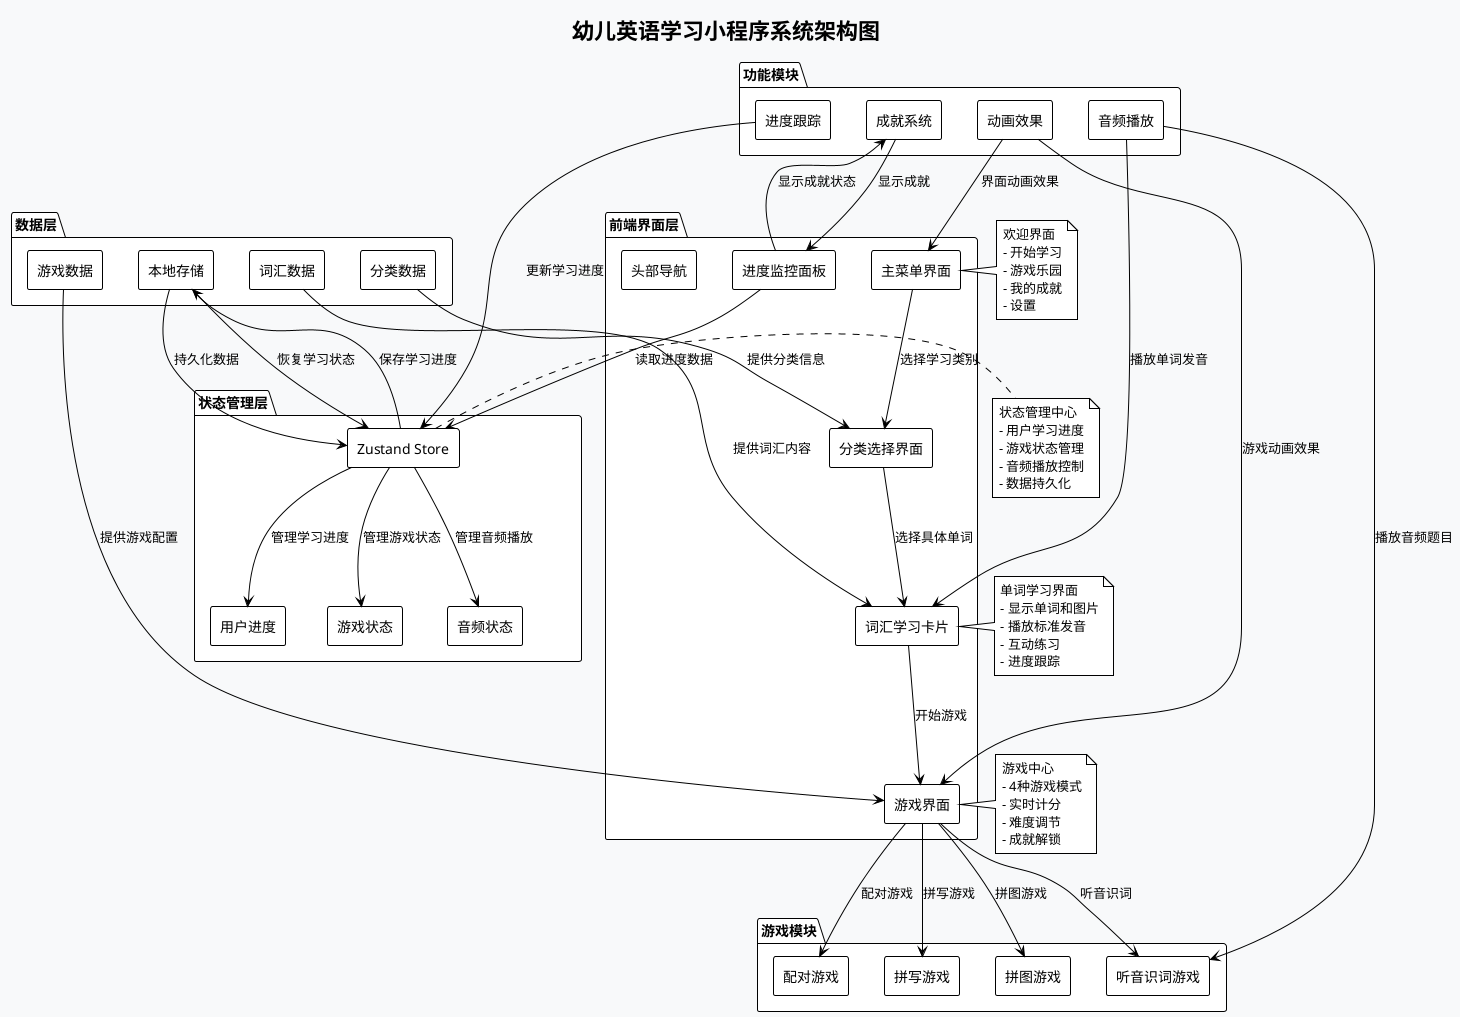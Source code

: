 @startuml 幼儿英语学习小程序流程图

!theme plain
skinparam backgroundColor #f8f9fa
skinparam componentStyle rectangle

title 幼儿英语学习小程序系统架构图

package "前端界面层" {
  component [主菜单界面] as MainMenu
  component [分类选择界面] as CategoryMenu
  component [词汇学习卡片] as WordCard
  component [游戏界面] as GameInterface
  component [进度监控面板] as ProgressPanel
  component [头部导航] as Header
}

package "游戏模块" {
  component [配对游戏] as MatchingGame
  component [听音识词游戏] as ListeningGame
  component [拼写游戏] as SpellingGame
  component [拼图游戏] as PuzzleGame
}

package "状态管理层" {
  component [Zustand Store] as Store
  component [用户进度] as UserProgress
  component [游戏状态] as GameState
  component [音频状态] as AudioState
}

package "数据层" {
  component [词汇数据] as WordsData
  component [分类数据] as CategoriesData
  component [游戏数据] as GamesData
  component [本地存储] as LocalStorage
}

package "功能模块" {
  component [音频播放] as AudioPlayer
  component [进度跟踪] as ProgressTracker
  component [成就系统] as AchievementSystem
  component [动画效果] as Animations
}

' 用户交互流程
MainMenu --> CategoryMenu : 选择学习类别
CategoryMenu --> WordCard : 选择具体单词
WordCard --> GameInterface : 开始游戏
GameInterface --> MatchingGame : 配对游戏
GameInterface --> ListeningGame : 听音识词
GameInterface --> SpellingGame : 拼写游戏
GameInterface --> PuzzleGame : 拼图游戏

' 状态管理
Store --> UserProgress : 管理学习进度
Store --> GameState : 管理游戏状态
Store --> AudioState : 管理音频播放

' 数据流向
WordsData --> WordCard : 提供词汇内容
CategoriesData --> CategoryMenu : 提供分类信息
GamesData --> GameInterface : 提供游戏配置
LocalStorage --> Store : 持久化数据

' 功能模块连接
AudioPlayer --> WordCard : 播放单词发音
AudioPlayer --> ListeningGame : 播放音频题目
ProgressTracker --> Store : 更新学习进度
AchievementSystem --> ProgressPanel : 显示成就
Animations --> MainMenu : 界面动画效果
Animations --> GameInterface : 游戏动画效果

' 进度监控
ProgressPanel --> Store : 读取进度数据
ProgressPanel --> AchievementSystem : 显示成就状态

' 数据持久化
Store --> LocalStorage : 保存学习进度
LocalStorage --> Store : 恢复学习状态

note right of MainMenu
  欢迎界面
  - 开始学习
  - 游戏乐园
  - 我的成就
  - 设置
end note

note right of WordCard
  单词学习界面
  - 显示单词和图片
  - 播放标准发音
  - 互动练习
  - 进度跟踪
end note

note right of GameInterface
  游戏中心
  - 4种游戏模式
  - 实时计分
  - 难度调节
  - 成就解锁
end note

note right of Store
  状态管理中心
  - 用户学习进度
  - 游戏状态管理
  - 音频播放控制
  - 数据持久化
end note

@enduml
